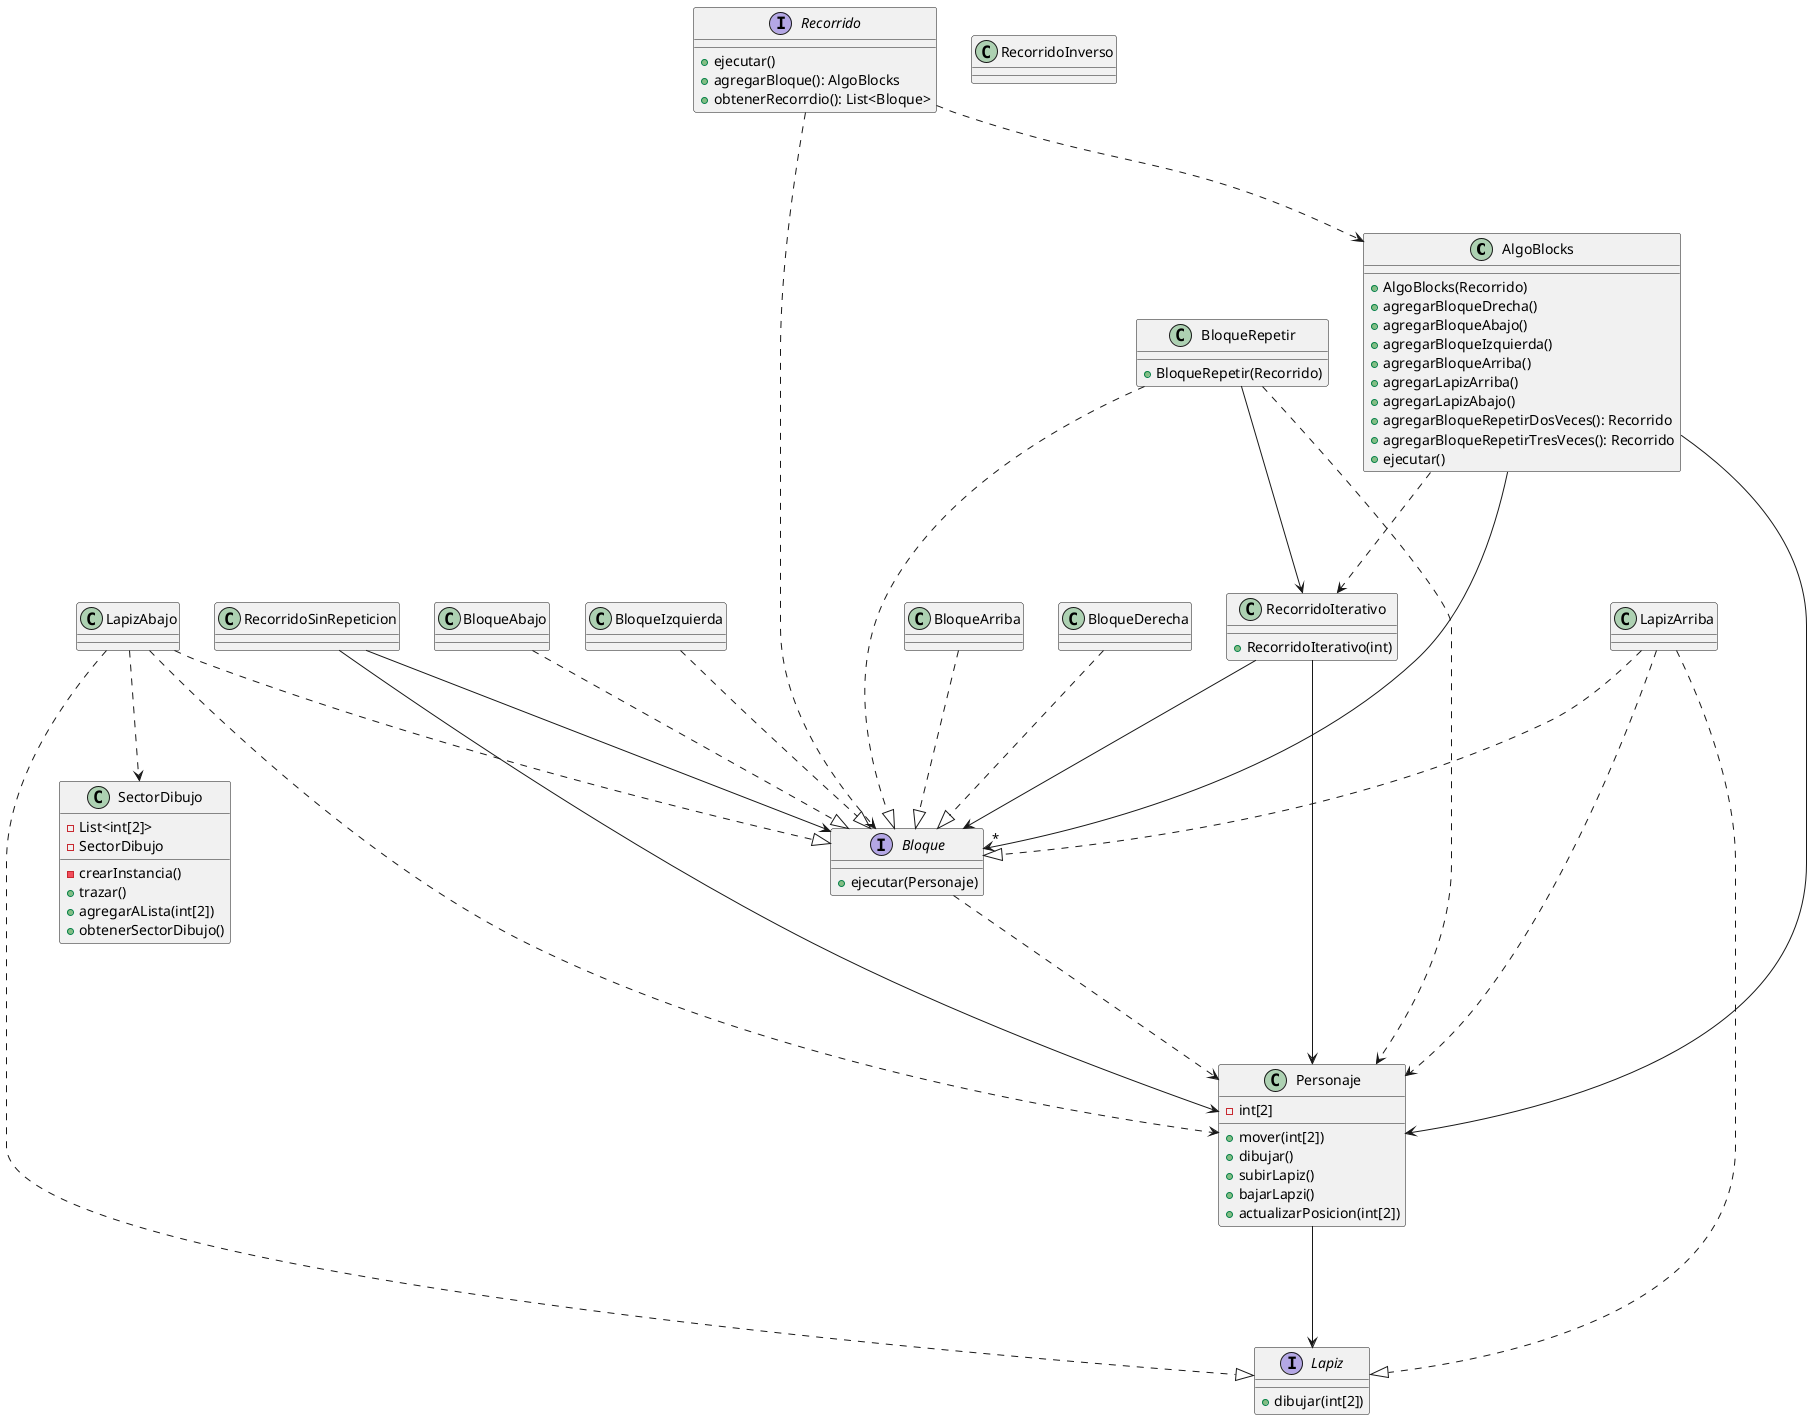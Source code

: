 @startuml
class AlgoBlocks{
    + AlgoBlocks(Recorrido)
    + agregarBloqueDrecha()
    + agregarBloqueAbajo()
    + agregarBloqueIzquierda()
    + agregarBloqueArriba()
    + agregarLapizArriba()
    + agregarLapizAbajo()
    + agregarBloqueRepetirDosVeces(): Recorrido
    + agregarBloqueRepetirTresVeces(): Recorrido
    + ejecutar()
}

interface Bloque{
    + ejecutar(Personaje)
}

interface Lapiz{
    + dibujar(int[2])
}

interface Recorrido{
    + ejecutar()
    + agregarBloque(): AlgoBlocks
    + obtenerRecorrdio(): List<Bloque>
}

class BloqueDerecha{}

class BloqueAbajo{}

class BloqueIzquierda{}

class BloqueArriba{}

class LapizAbajo{}

class LapizArriba{}

class BloqueRepetir{
    + BloqueRepetir(Recorrido)
}

class RecorridoInverso{
}

class RecorridoIterativo{
    + RecorridoIterativo(int)
}

class RecorridoSinRepeticion{
}

class Personaje{
    - int[2]
    + mover(int[2])
    + dibujar()
    + subirLapiz()
    + bajarLapzi()
    + actualizarPosicion(int[2])
}

class SectorDibujo{
    - List<int[2]>
    - SectorDibujo
    - crearInstancia()
    + trazar()
    + agregarALista(int[2])
    + obtenerSectorDibujo()
}

AlgoBlocks ---> Personaje
AlgoBlocks ---> "*" Bloque
AlgoBlocks ...> RecorridoIterativo
BloqueDerecha ...|> Bloque
BloqueAbajo ...|> Bloque
BloqueIzquierda ...|> Bloque
BloqueArriba ...|> Bloque
BloqueRepetir ...|> Bloque
BloqueRepetir ---> RecorridoIterativo
BloqueRepetir ...> Personaje
Bloque ...> Personaje
LapizAbajo ...|> Lapiz
LapizAbajo ...|> Bloque
LapizAbajo ...> Personaje
LapizAbajo ...> SectorDibujo
LapizArriba ...|> Lapiz
LapizArriba ...|> Bloque
LapizArriba ...> Personaje
Personaje ---> Lapiz
Recorrido ...> AlgoBlocks
Recorrido ...> Bloque
RecorridoIterativo ---> Bloque
RecorridoIterativo ---> Personaje
RecorridoSinRepeticion ---> Bloque
RecorridoSinRepeticion ---> Personaje
@enduml